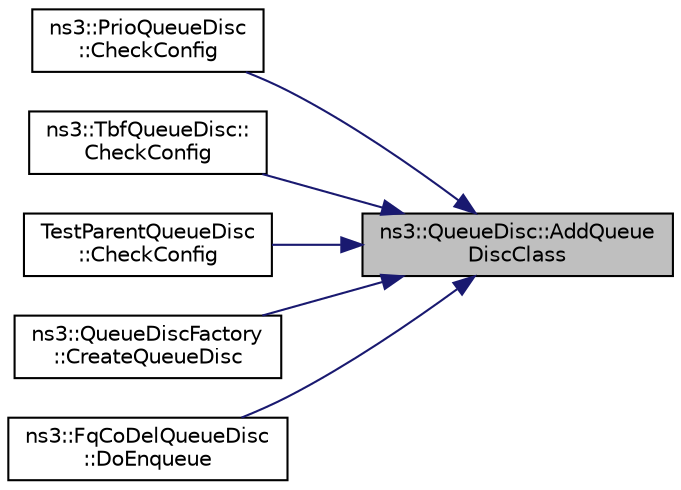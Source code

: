 digraph "ns3::QueueDisc::AddQueueDiscClass"
{
 // LATEX_PDF_SIZE
  edge [fontname="Helvetica",fontsize="10",labelfontname="Helvetica",labelfontsize="10"];
  node [fontname="Helvetica",fontsize="10",shape=record];
  rankdir="RL";
  Node1 [label="ns3::QueueDisc::AddQueue\lDiscClass",height=0.2,width=0.4,color="black", fillcolor="grey75", style="filled", fontcolor="black",tooltip="Add a queue disc class to the tail of the list of classes."];
  Node1 -> Node2 [dir="back",color="midnightblue",fontsize="10",style="solid",fontname="Helvetica"];
  Node2 [label="ns3::PrioQueueDisc\l::CheckConfig",height=0.2,width=0.4,color="black", fillcolor="white", style="filled",URL="$classns3_1_1_prio_queue_disc.html#a0aaf390caf16eeda754f687f31c5d039",tooltip="Check whether the current configuration is correct."];
  Node1 -> Node3 [dir="back",color="midnightblue",fontsize="10",style="solid",fontname="Helvetica"];
  Node3 [label="ns3::TbfQueueDisc::\lCheckConfig",height=0.2,width=0.4,color="black", fillcolor="white", style="filled",URL="$classns3_1_1_tbf_queue_disc.html#a1aca751ec280d81d8b0d7d2e9e75fde6",tooltip="Check whether the current configuration is correct."];
  Node1 -> Node4 [dir="back",color="midnightblue",fontsize="10",style="solid",fontname="Helvetica"];
  Node4 [label="TestParentQueueDisc\l::CheckConfig",height=0.2,width=0.4,color="black", fillcolor="white", style="filled",URL="$class_test_parent_queue_disc.html#aed63edbc24253979902cea77e451aec7",tooltip="Check whether the current configuration is correct."];
  Node1 -> Node5 [dir="back",color="midnightblue",fontsize="10",style="solid",fontname="Helvetica"];
  Node5 [label="ns3::QueueDiscFactory\l::CreateQueueDisc",height=0.2,width=0.4,color="black", fillcolor="white", style="filled",URL="$classns3_1_1_queue_disc_factory.html#a54976e363c67dc502dc67bafbdb59669",tooltip="Create a queue disc with the currently stored configuration."];
  Node1 -> Node6 [dir="back",color="midnightblue",fontsize="10",style="solid",fontname="Helvetica"];
  Node6 [label="ns3::FqCoDelQueueDisc\l::DoEnqueue",height=0.2,width=0.4,color="black", fillcolor="white", style="filled",URL="$classns3_1_1_fq_co_del_queue_disc.html#a9763ff304b86d8c3d2f951d20e102d0a",tooltip="This function actually enqueues a packet into the queue disc."];
}
